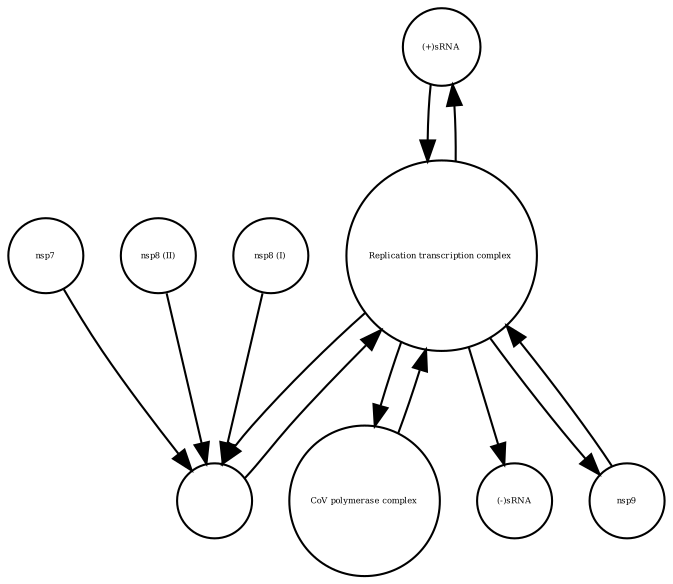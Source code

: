 strict digraph  {
"(+)sRNA" [annotation="", bipartite=0, cls="nucleic acid feature", fontsize=4, label="(+)sRNA", shape=circle];
nsp7 [annotation="", bipartite=0, cls=macromolecule, fontsize=4, label=nsp7, shape=circle];
"CoV polymerase complex" [annotation="", bipartite=0, cls=complex, fontsize=4, label="CoV polymerase complex", shape=circle];
"Replication transcription complex " [annotation="", bipartite=0, cls=complex, fontsize=4, label="Replication transcription complex ", shape=circle];
" " [annotation="", bipartite=0, cls=complex, fontsize=4, label=" ", shape=circle];
"(-)sRNA" [annotation="", bipartite=0, cls="nucleic acid feature", fontsize=4, label="(-)sRNA", shape=circle];
"nsp8 (II)" [annotation="", bipartite=0, cls=macromolecule, fontsize=4, label="nsp8 (II)", shape=circle];
"nsp8 (I)" [annotation="", bipartite=0, cls=macromolecule, fontsize=4, label="nsp8 (I)", shape=circle];
nsp9 [annotation="", bipartite=0, cls=macromolecule, fontsize=4, label=nsp9, shape=circle];
"(+)sRNA" -> "Replication transcription complex "  [annotation="", interaction_type=production];
nsp7 -> " "  [annotation="", interaction_type=production];
"CoV polymerase complex" -> "Replication transcription complex "  [annotation="", interaction_type=production];
"Replication transcription complex " -> "(+)sRNA"  [annotation="", interaction_type=production];
"Replication transcription complex " -> "CoV polymerase complex"  [annotation="", interaction_type=production];
"Replication transcription complex " -> " "  [annotation="", interaction_type=production];
"Replication transcription complex " -> "(-)sRNA"  [annotation="", interaction_type=production];
"Replication transcription complex " -> nsp9  [annotation="", interaction_type=production];
" " -> "Replication transcription complex "  [annotation="", interaction_type=production];
"nsp8 (II)" -> " "  [annotation="", interaction_type=production];
"nsp8 (I)" -> " "  [annotation="", interaction_type=production];
nsp9 -> "Replication transcription complex "  [annotation="", interaction_type=production];
}
